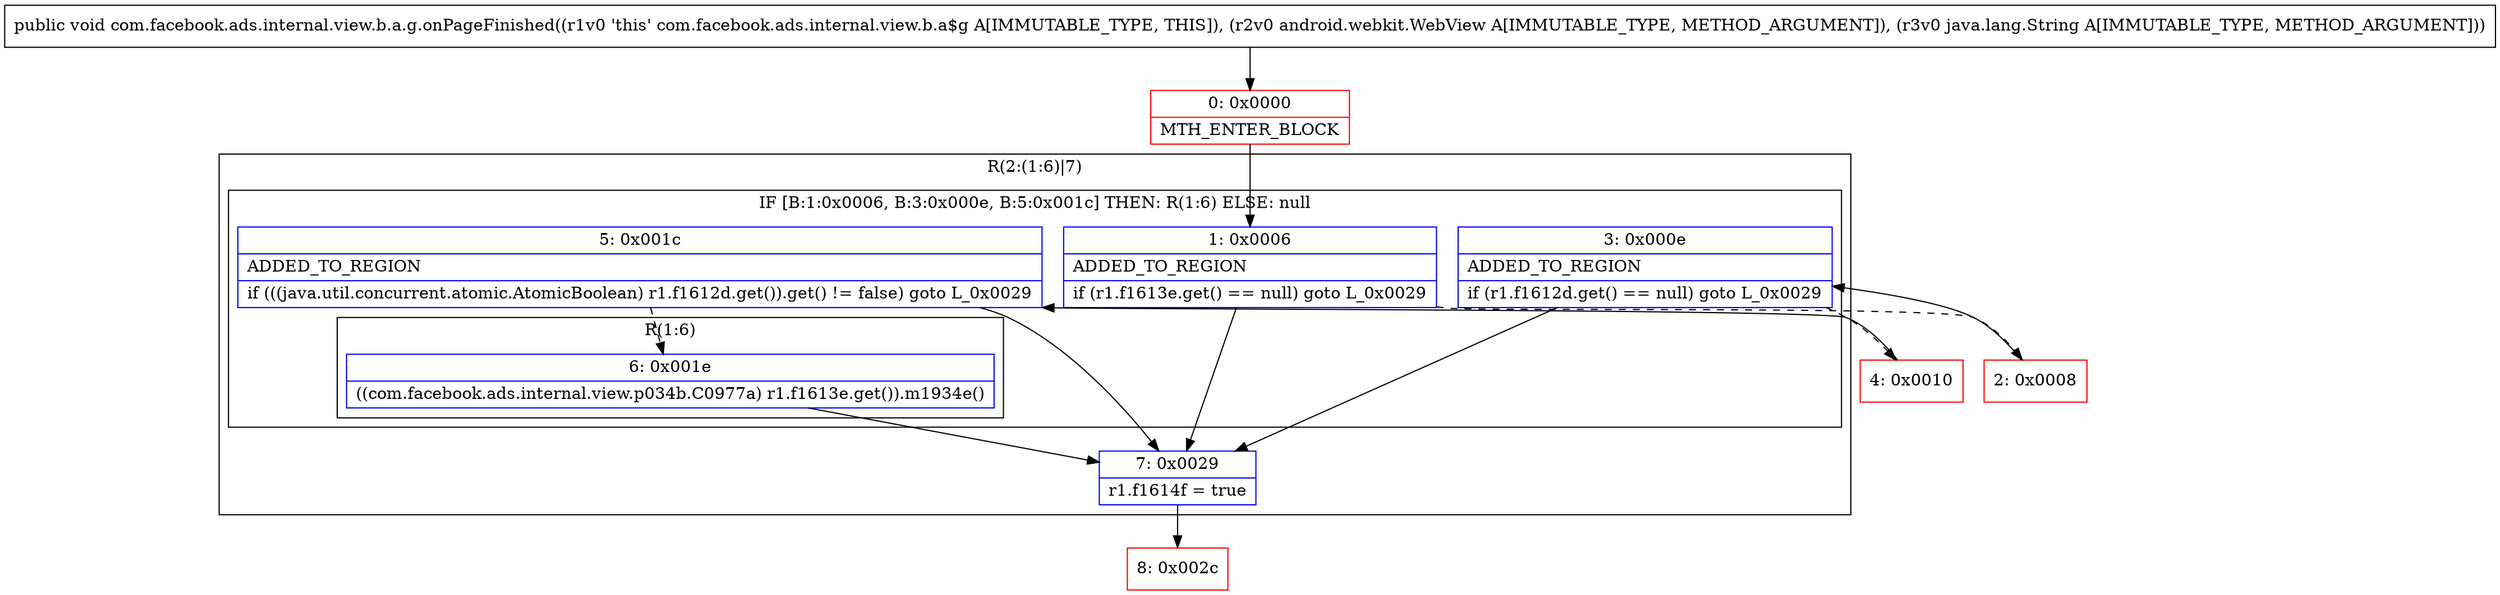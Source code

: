 digraph "CFG forcom.facebook.ads.internal.view.b.a.g.onPageFinished(Landroid\/webkit\/WebView;Ljava\/lang\/String;)V" {
subgraph cluster_Region_1545016923 {
label = "R(2:(1:6)|7)";
node [shape=record,color=blue];
subgraph cluster_IfRegion_434608322 {
label = "IF [B:1:0x0006, B:3:0x000e, B:5:0x001c] THEN: R(1:6) ELSE: null";
node [shape=record,color=blue];
Node_1 [shape=record,label="{1\:\ 0x0006|ADDED_TO_REGION\l|if (r1.f1613e.get() == null) goto L_0x0029\l}"];
Node_3 [shape=record,label="{3\:\ 0x000e|ADDED_TO_REGION\l|if (r1.f1612d.get() == null) goto L_0x0029\l}"];
Node_5 [shape=record,label="{5\:\ 0x001c|ADDED_TO_REGION\l|if (((java.util.concurrent.atomic.AtomicBoolean) r1.f1612d.get()).get() != false) goto L_0x0029\l}"];
subgraph cluster_Region_181729668 {
label = "R(1:6)";
node [shape=record,color=blue];
Node_6 [shape=record,label="{6\:\ 0x001e|((com.facebook.ads.internal.view.p034b.C0977a) r1.f1613e.get()).m1934e()\l}"];
}
}
Node_7 [shape=record,label="{7\:\ 0x0029|r1.f1614f = true\l}"];
}
Node_0 [shape=record,color=red,label="{0\:\ 0x0000|MTH_ENTER_BLOCK\l}"];
Node_2 [shape=record,color=red,label="{2\:\ 0x0008}"];
Node_4 [shape=record,color=red,label="{4\:\ 0x0010}"];
Node_8 [shape=record,color=red,label="{8\:\ 0x002c}"];
MethodNode[shape=record,label="{public void com.facebook.ads.internal.view.b.a.g.onPageFinished((r1v0 'this' com.facebook.ads.internal.view.b.a$g A[IMMUTABLE_TYPE, THIS]), (r2v0 android.webkit.WebView A[IMMUTABLE_TYPE, METHOD_ARGUMENT]), (r3v0 java.lang.String A[IMMUTABLE_TYPE, METHOD_ARGUMENT])) }"];
MethodNode -> Node_0;
Node_1 -> Node_2[style=dashed];
Node_1 -> Node_7;
Node_3 -> Node_4[style=dashed];
Node_3 -> Node_7;
Node_5 -> Node_6[style=dashed];
Node_5 -> Node_7;
Node_6 -> Node_7;
Node_7 -> Node_8;
Node_0 -> Node_1;
Node_2 -> Node_3;
Node_4 -> Node_5;
}

